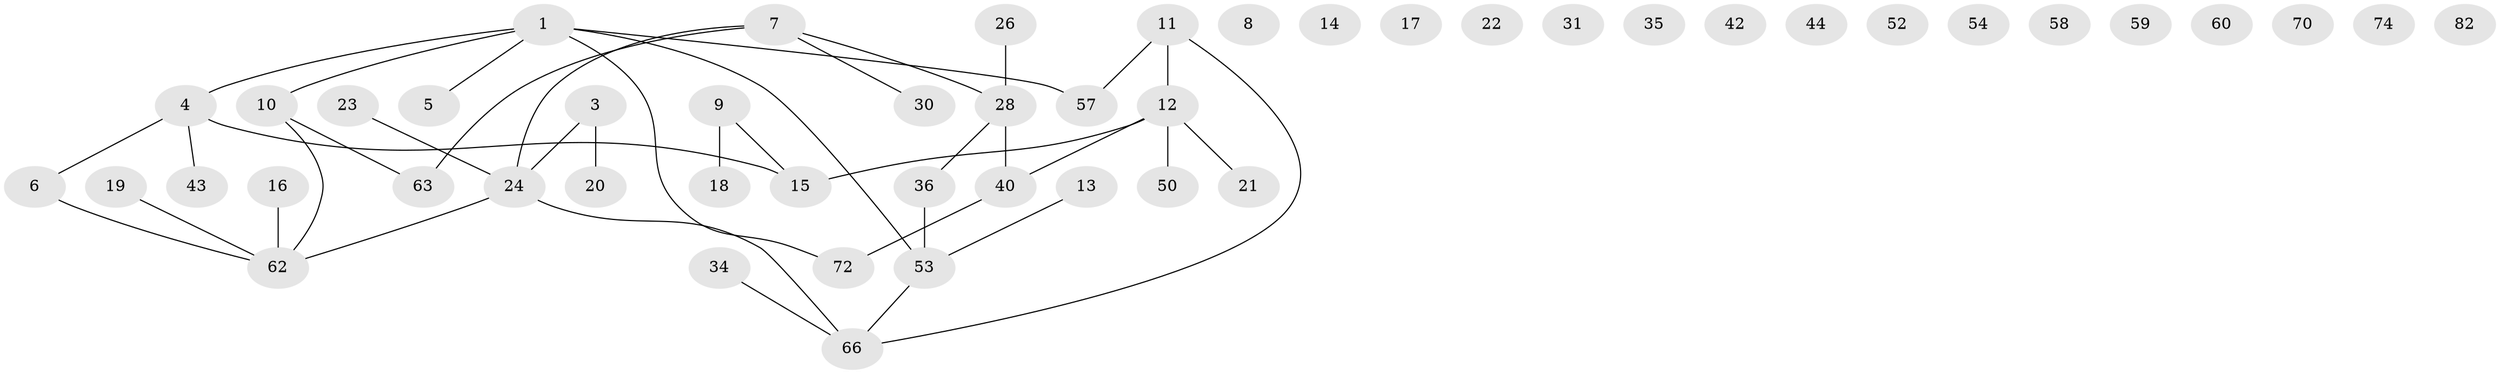// original degree distribution, {2: 0.2682926829268293, 3: 0.1951219512195122, 1: 0.2804878048780488, 0: 0.15853658536585366, 4: 0.06097560975609756, 5: 0.036585365853658534}
// Generated by graph-tools (version 1.1) at 2025/16/03/04/25 18:16:41]
// undirected, 49 vertices, 40 edges
graph export_dot {
graph [start="1"]
  node [color=gray90,style=filled];
  1 [super="+29+2"];
  3 [super="+80"];
  4 [super="+32+37"];
  5;
  6;
  7 [super="+49+39"];
  8;
  9 [super="+27"];
  10 [super="+33"];
  11 [super="+25"];
  12 [super="+46+48+47"];
  13;
  14 [super="+55"];
  15 [super="+41"];
  16;
  17;
  18;
  19;
  20;
  21;
  22;
  23;
  24 [super="+65"];
  26 [super="+71"];
  28 [super="+45+76"];
  30;
  31;
  34;
  35;
  36;
  40;
  42;
  43;
  44;
  50;
  52;
  53 [super="+69"];
  54;
  57 [super="+61"];
  58 [super="+64"];
  59;
  60 [super="+79"];
  62 [super="+68"];
  63 [super="+75+67"];
  66 [super="+78+81"];
  70;
  72;
  74;
  82;
  1 -- 5;
  1 -- 72;
  1 -- 57;
  1 -- 10;
  1 -- 4;
  1 -- 53;
  3 -- 20;
  3 -- 24;
  4 -- 6;
  4 -- 43;
  4 -- 15;
  6 -- 62;
  7 -- 24;
  7 -- 28;
  7 -- 63;
  7 -- 30;
  9 -- 18 [weight=2];
  9 -- 15;
  10 -- 62;
  10 -- 63;
  11 -- 66;
  11 -- 57;
  11 -- 12;
  12 -- 40;
  12 -- 21;
  12 -- 15;
  12 -- 50 [weight=2];
  13 -- 53;
  16 -- 62;
  19 -- 62;
  23 -- 24;
  24 -- 66;
  24 -- 62;
  26 -- 28;
  28 -- 36;
  28 -- 40;
  34 -- 66;
  36 -- 53;
  40 -- 72;
  53 -- 66;
}
